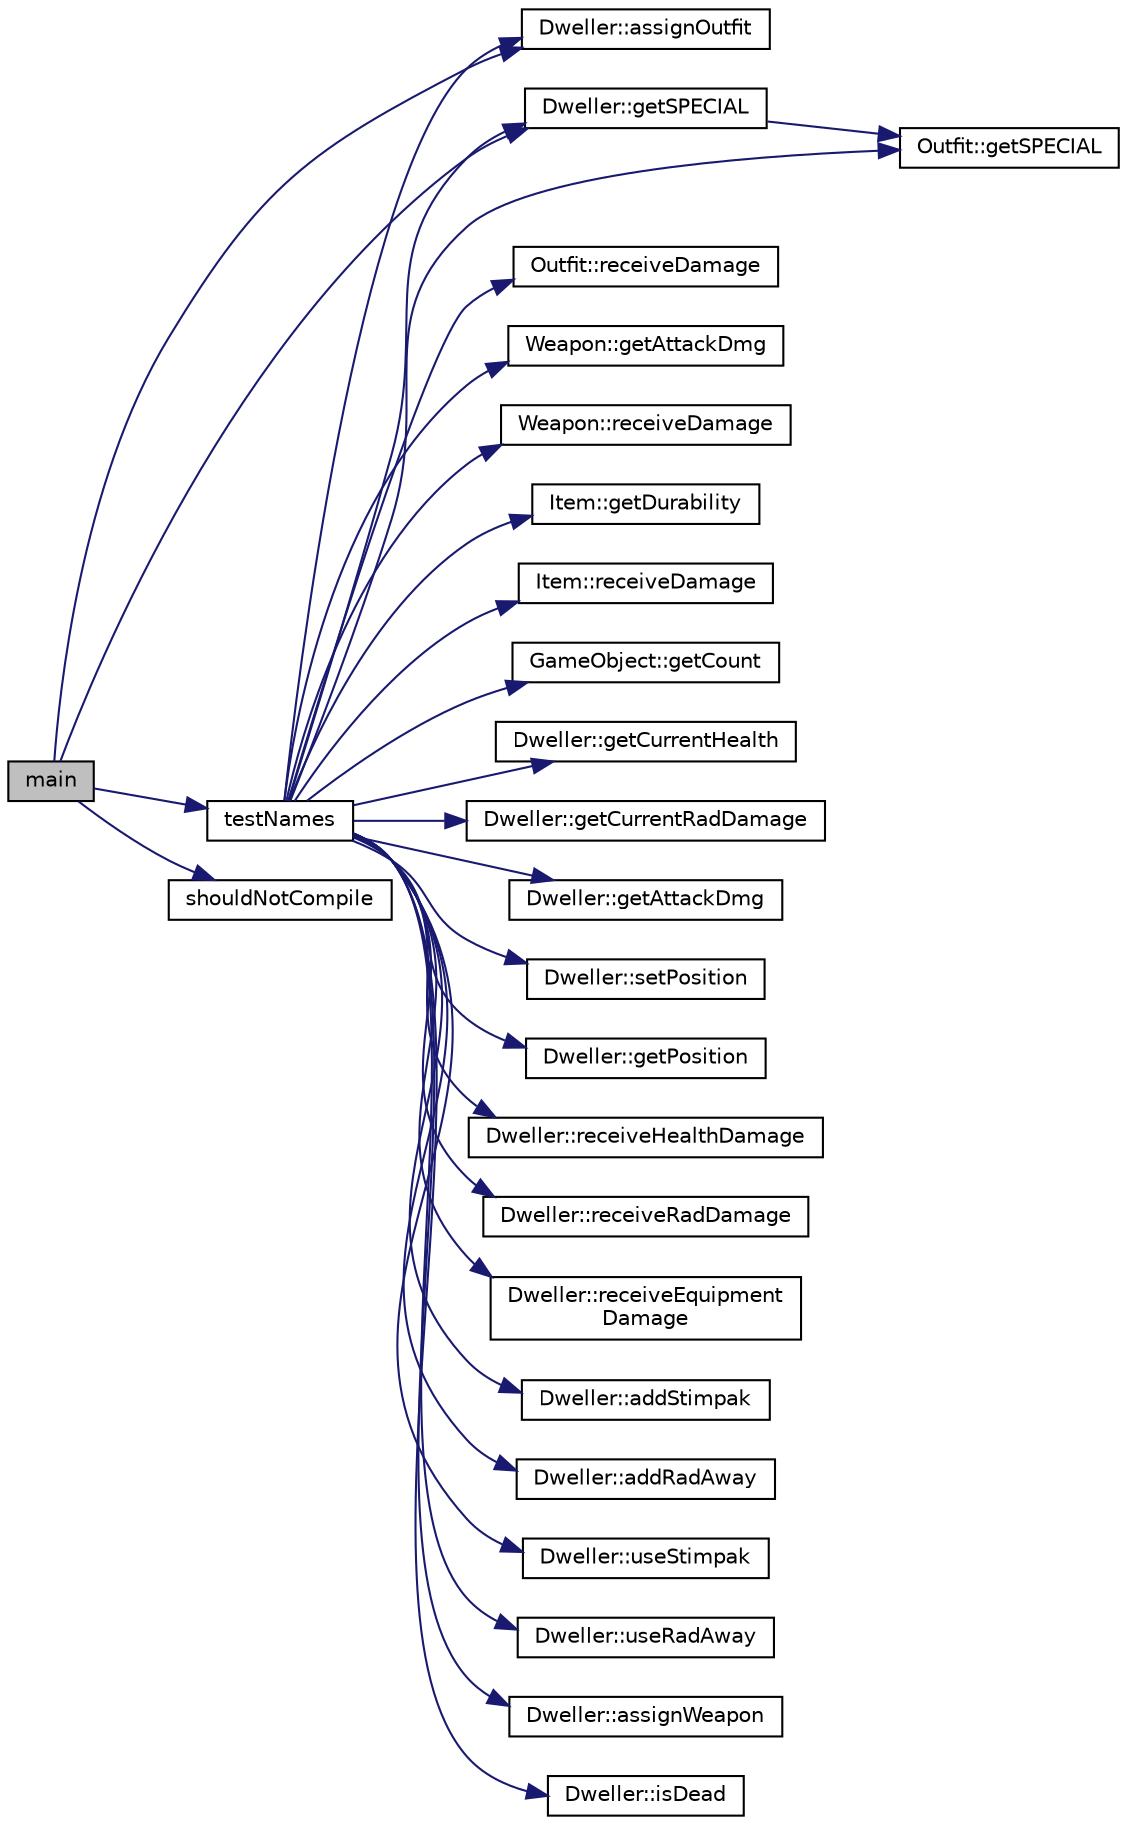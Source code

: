 digraph "main"
{
  bgcolor="transparent";
  edge [fontname="Helvetica",fontsize="10",labelfontname="Helvetica",labelfontsize="10"];
  node [fontname="Helvetica",fontsize="10",shape=record];
  rankdir="LR";
  Node1 [label="main",height=0.2,width=0.4,color="black", fillcolor="grey75", style="filled", fontcolor="black"];
  Node1 -> Node2 [color="midnightblue",fontsize="10",style="solid",fontname="Helvetica"];
  Node2 [label="Dweller::assignOutfit",height=0.2,width=0.4,color="black",URL="$classDweller.html#aac585b73527e14417f81b52b06282abd",tooltip="Function that assigns outfits to dweller. "];
  Node1 -> Node3 [color="midnightblue",fontsize="10",style="solid",fontname="Helvetica"];
  Node3 [label="Dweller::getSPECIAL",height=0.2,width=0.4,color="black",URL="$classDweller.html#aee5683dcdaa052daac072cfdeb56df2f",tooltip="Seperates the SPECIAL values into individual intergers, along with the kSPECIAL and add them both tog..."];
  Node3 -> Node4 [color="midnightblue",fontsize="10",style="solid",fontname="Helvetica"];
  Node4 [label="Outfit::getSPECIAL",height=0.2,width=0.4,color="black",URL="$classOutfit.html#ac62f8f308ad5a60cee90a9bfa8d70d4e",tooltip="Passes in the SPECIAL value of the outfit into functions that require it. "];
  Node1 -> Node5 [color="midnightblue",fontsize="10",style="solid",fontname="Helvetica"];
  Node5 [label="shouldNotCompile",height=0.2,width=0.4,color="black",URL="$main_8cpp.html#a0c7e39f3d69f0c6d2932550c2495bd3b"];
  Node1 -> Node6 [color="midnightblue",fontsize="10",style="solid",fontname="Helvetica"];
  Node6 [label="testNames",height=0.2,width=0.4,color="black",URL="$main_8cpp.html#a061a0bf10e22f8e495ab1e4060236d77"];
  Node6 -> Node3 [color="midnightblue",fontsize="10",style="solid",fontname="Helvetica"];
  Node6 -> Node7 [color="midnightblue",fontsize="10",style="solid",fontname="Helvetica"];
  Node7 [label="Dweller::getCurrentHealth",height=0.2,width=0.4,color="black",URL="$classDweller.html#af4683a57d847666230c652174721da72",tooltip="passes in the health points of the Dweller "];
  Node6 -> Node8 [color="midnightblue",fontsize="10",style="solid",fontname="Helvetica"];
  Node8 [label="Dweller::getCurrentRadDamage",height=0.2,width=0.4,color="black",URL="$classDweller.html#a337769ac74f98a0a548cbc85aef3e9ae",tooltip="Function that passes in value of the radiation damage received by the Dweller. "];
  Node6 -> Node9 [color="midnightblue",fontsize="10",style="solid",fontname="Helvetica"];
  Node9 [label="Dweller::getAttackDmg",height=0.2,width=0.4,color="black",URL="$classDweller.html#a7bb025bd8237c76efc510c603334906f"];
  Node6 -> Node10 [color="midnightblue",fontsize="10",style="solid",fontname="Helvetica"];
  Node10 [label="Dweller::setPosition",height=0.2,width=0.4,color="black",URL="$classDweller.html#a4999597d6cfe8552d92c043fd01d38d0",tooltip="Sets the current position of the player. "];
  Node6 -> Node11 [color="midnightblue",fontsize="10",style="solid",fontname="Helvetica"];
  Node11 [label="Dweller::getPosition",height=0.2,width=0.4,color="black",URL="$classDweller.html#a934158ebdf06d51169f33cfcdb61d29d"];
  Node6 -> Node12 [color="midnightblue",fontsize="10",style="solid",fontname="Helvetica"];
  Node12 [label="Dweller::receiveHealthDamage",height=0.2,width=0.4,color="black",URL="$classDweller.html#abf9520f7fa4de6e1bc15343a2c9a2566",tooltip="Function that initialises the health value of the Dweller, and checks if the health exceed 100- radia..."];
  Node6 -> Node13 [color="midnightblue",fontsize="10",style="solid",fontname="Helvetica"];
  Node13 [label="Dweller::receiveRadDamage",height=0.2,width=0.4,color="black",URL="$classDweller.html#a3546d82f9e018774b3e2ed0cf20a75e7",tooltip="Function that checks the current value of radiation damage received, and will check it does not excee..."];
  Node6 -> Node14 [color="midnightblue",fontsize="10",style="solid",fontname="Helvetica"];
  Node14 [label="Dweller::receiveEquipment\lDamage",height=0.2,width=0.4,color="black",URL="$classDweller.html#a89b0288282e0ee80ecf36683ca4386d9"];
  Node6 -> Node15 [color="midnightblue",fontsize="10",style="solid",fontname="Helvetica"];
  Node15 [label="Dweller::addStimpak",height=0.2,width=0.4,color="black",URL="$classDweller.html#ad52bcb0cf23351d0aacb5d0458cd081b",tooltip="Function that adds number of stimpaks into inventory. "];
  Node6 -> Node16 [color="midnightblue",fontsize="10",style="solid",fontname="Helvetica"];
  Node16 [label="Dweller::addRadAway",height=0.2,width=0.4,color="black",URL="$classDweller.html#a913253a2a69aa4076b808556fcc59ef7",tooltip="Function that adds number of radaways into inventory. "];
  Node6 -> Node17 [color="midnightblue",fontsize="10",style="solid",fontname="Helvetica"];
  Node17 [label="Dweller::useStimpak",height=0.2,width=0.4,color="black",URL="$classDweller.html#a141c51a497020e45f3d1bf61c6f50167",tooltip="Function that adds health to dweller on use of stimpak, and checks to see if the hp exceeds the max h..."];
  Node6 -> Node18 [color="midnightblue",fontsize="10",style="solid",fontname="Helvetica"];
  Node18 [label="Dweller::useRadAway",height=0.2,width=0.4,color="black",URL="$classDweller.html#ad76a3cd483840971553a615ceba34b5f",tooltip="Function that recudes radiation damage. "];
  Node6 -> Node2 [color="midnightblue",fontsize="10",style="solid",fontname="Helvetica"];
  Node6 -> Node19 [color="midnightblue",fontsize="10",style="solid",fontname="Helvetica"];
  Node19 [label="Dweller::assignWeapon",height=0.2,width=0.4,color="black",URL="$classDweller.html#ada9dea393dfde4052cfff6a43acc37bb",tooltip="Function that assigns weapons to the Dweller. "];
  Node6 -> Node20 [color="midnightblue",fontsize="10",style="solid",fontname="Helvetica"];
  Node20 [label="Dweller::isDead",height=0.2,width=0.4,color="black",URL="$classDweller.html#a33bb050f8dd1abba8428d5824ce9725f",tooltip="Function that checks if the Dweller is Dead by checking if the health is below or equal to zero..."];
  Node6 -> Node4 [color="midnightblue",fontsize="10",style="solid",fontname="Helvetica"];
  Node6 -> Node21 [color="midnightblue",fontsize="10",style="solid",fontname="Helvetica"];
  Node21 [label="Outfit::receiveDamage",height=0.2,width=0.4,color="black",URL="$classOutfit.html#a757380dfe425a928d6a1397d8b960956",tooltip="Initialises the durability of the Outfit. "];
  Node6 -> Node22 [color="midnightblue",fontsize="10",style="solid",fontname="Helvetica"];
  Node22 [label="Weapon::getAttackDmg",height=0.2,width=0.4,color="black",URL="$classWeapon.html#aa68d843906315f5f97f85d464c865aef",tooltip="Passes in the value of the attack damage of the weapon, and checks should it be a negative value..."];
  Node6 -> Node23 [color="midnightblue",fontsize="10",style="solid",fontname="Helvetica"];
  Node23 [label="Weapon::receiveDamage",height=0.2,width=0.4,color="black",URL="$classWeapon.html#a177eb2a97f4a93b04a18a83405871d43",tooltip="Passes the value of durability into the weapon item, divided by 2 as it takes half damage..."];
  Node6 -> Node24 [color="midnightblue",fontsize="10",style="solid",fontname="Helvetica"];
  Node24 [label="Item::getDurability",height=0.2,width=0.4,color="black",URL="$classItem.html#a26396e7bd1be4d8ab3590dfac9cbca39",tooltip="Function that checks for item if it broke in the game or not. "];
  Node6 -> Node25 [color="midnightblue",fontsize="10",style="solid",fontname="Helvetica"];
  Node25 [label="Item::receiveDamage",height=0.2,width=0.4,color="black",URL="$classItem.html#af07624523911254b4fad62612a2c2e8e"];
  Node6 -> Node26 [color="midnightblue",fontsize="10",style="solid",fontname="Helvetica"];
  Node26 [label="GameObject::getCount",height=0.2,width=0.4,color="black",URL="$classGameObject.html#a00da4ea36f3945e1da1a2f81061b57d3"];
}
